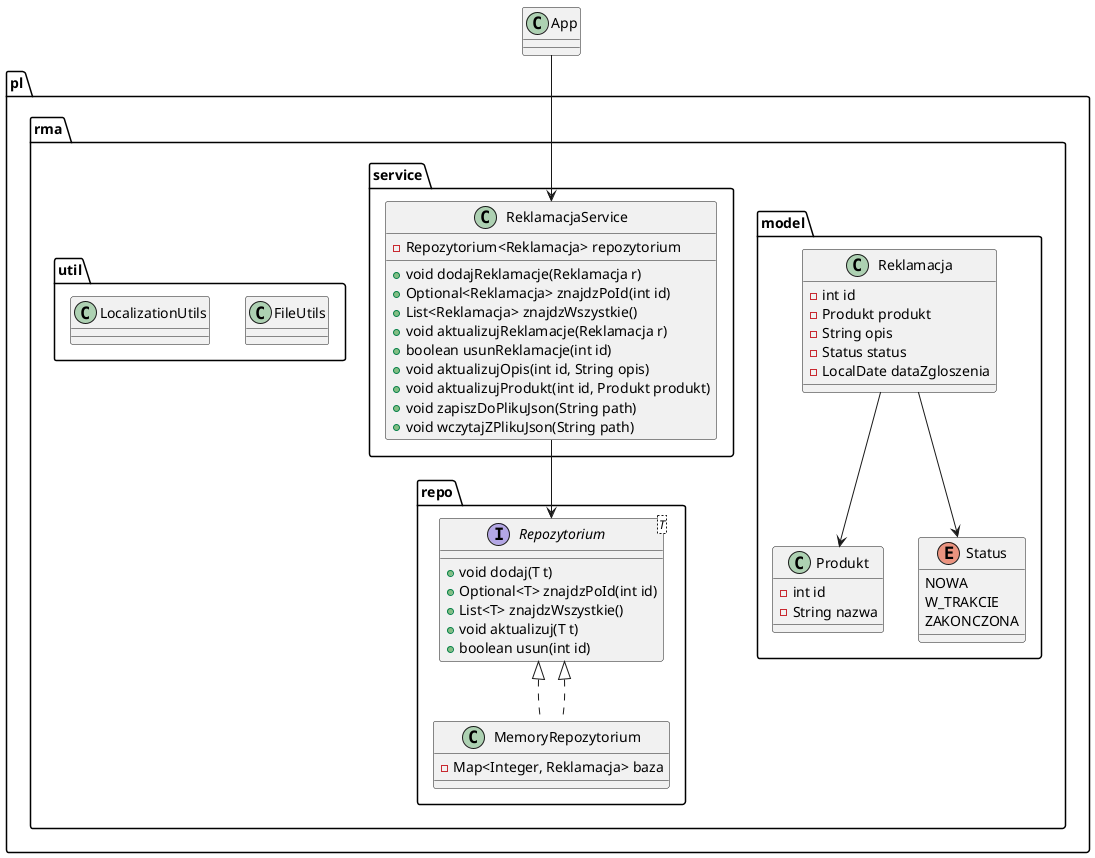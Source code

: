 @startuml
package pl.rma.model {
  class Produkt {
    - int id
    - String nazwa
  }

  class Reklamacja {
    - int id
    - Produkt produkt
    - String opis
    - Status status
    - LocalDate dataZgloszenia
  }

  enum Status {
    NOWA
    W_TRAKCIE
    ZAKONCZONA
  }
}

package pl.rma.repo {
  interface Repozytorium<T> {
    + void dodaj(T t)
    + Optional<T> znajdzPoId(int id)
    + List<T> znajdzWszystkie()
    + void aktualizuj(T t)
    + boolean usun(int id)
  }

  class MemoryRepozytorium implements Repozytorium<Reklamacja> {
    - Map<Integer, Reklamacja> baza
  }
}

package pl.rma.service {
  class ReklamacjaService {
    - Repozytorium<Reklamacja> repozytorium
    + void dodajReklamacje(Reklamacja r)
    + Optional<Reklamacja> znajdzPoId(int id)
    + List<Reklamacja> znajdzWszystkie()
    + void aktualizujReklamacje(Reklamacja r)
    + boolean usunReklamacje(int id)
    + void aktualizujOpis(int id, String opis)
    + void aktualizujProdukt(int id, Produkt produkt)
    + void zapiszDoPlikuJson(String path)
    + void wczytajZPlikuJson(String path)
  }
}

package pl.rma.util {
  class FileUtils
  class LocalizationUtils
}

class App

App --> ReklamacjaService
ReklamacjaService --> Repozytorium
Repozytorium <|.. MemoryRepozytorium
Reklamacja --> Produkt
Reklamacja --> Status
@enduml
